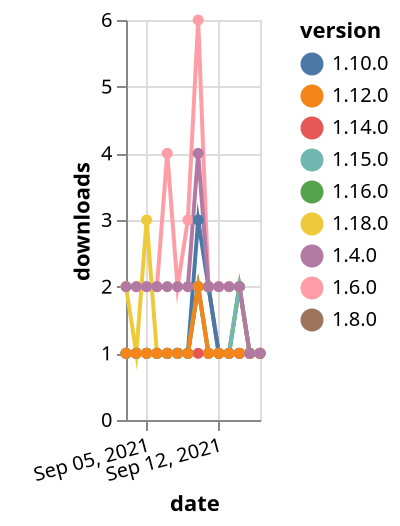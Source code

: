 {"$schema": "https://vega.github.io/schema/vega-lite/v5.json", "description": "A simple bar chart with embedded data.", "data": {"values": [{"date": "2021-09-03", "total": 2487, "delta": 2, "version": "1.6.0"}, {"date": "2021-09-04", "total": 2489, "delta": 2, "version": "1.6.0"}, {"date": "2021-09-05", "total": 2491, "delta": 2, "version": "1.6.0"}, {"date": "2021-09-06", "total": 2493, "delta": 2, "version": "1.6.0"}, {"date": "2021-09-07", "total": 2497, "delta": 4, "version": "1.6.0"}, {"date": "2021-09-08", "total": 2499, "delta": 2, "version": "1.6.0"}, {"date": "2021-09-09", "total": 2502, "delta": 3, "version": "1.6.0"}, {"date": "2021-09-10", "total": 2508, "delta": 6, "version": "1.6.0"}, {"date": "2021-09-11", "total": 2510, "delta": 2, "version": "1.6.0"}, {"date": "2021-09-12", "total": 2512, "delta": 2, "version": "1.6.0"}, {"date": "2021-09-13", "total": 2514, "delta": 2, "version": "1.6.0"}, {"date": "2021-09-14", "total": 2516, "delta": 2, "version": "1.6.0"}, {"date": "2021-09-15", "total": 2517, "delta": 1, "version": "1.6.0"}, {"date": "2021-09-16", "total": 2518, "delta": 1, "version": "1.6.0"}, {"date": "2021-09-03", "total": 115, "delta": 2, "version": "1.18.0"}, {"date": "2021-09-04", "total": 116, "delta": 1, "version": "1.18.0"}, {"date": "2021-09-05", "total": 119, "delta": 3, "version": "1.18.0"}, {"date": "2021-09-06", "total": 120, "delta": 1, "version": "1.18.0"}, {"date": "2021-09-07", "total": 121, "delta": 1, "version": "1.18.0"}, {"date": "2021-09-08", "total": 122, "delta": 1, "version": "1.18.0"}, {"date": "2021-09-09", "total": 123, "delta": 1, "version": "1.18.0"}, {"date": "2021-09-10", "total": 125, "delta": 2, "version": "1.18.0"}, {"date": "2021-09-11", "total": 126, "delta": 1, "version": "1.18.0"}, {"date": "2021-09-12", "total": 127, "delta": 1, "version": "1.18.0"}, {"date": "2021-09-13", "total": 128, "delta": 1, "version": "1.18.0"}, {"date": "2021-09-14", "total": 130, "delta": 2, "version": "1.18.0"}, {"date": "2021-09-15", "total": 131, "delta": 1, "version": "1.18.0"}, {"date": "2021-09-16", "total": 132, "delta": 1, "version": "1.18.0"}, {"date": "2021-09-03", "total": 233, "delta": 1, "version": "1.8.0"}, {"date": "2021-09-04", "total": 234, "delta": 1, "version": "1.8.0"}, {"date": "2021-09-05", "total": 235, "delta": 1, "version": "1.8.0"}, {"date": "2021-09-06", "total": 236, "delta": 1, "version": "1.8.0"}, {"date": "2021-09-07", "total": 237, "delta": 1, "version": "1.8.0"}, {"date": "2021-09-08", "total": 238, "delta": 1, "version": "1.8.0"}, {"date": "2021-09-09", "total": 239, "delta": 1, "version": "1.8.0"}, {"date": "2021-09-10", "total": 241, "delta": 2, "version": "1.8.0"}, {"date": "2021-09-11", "total": 243, "delta": 2, "version": "1.8.0"}, {"date": "2021-09-12", "total": 244, "delta": 1, "version": "1.8.0"}, {"date": "2021-09-13", "total": 245, "delta": 1, "version": "1.8.0"}, {"date": "2021-09-14", "total": 246, "delta": 1, "version": "1.8.0"}, {"date": "2021-09-15", "total": 247, "delta": 1, "version": "1.8.0"}, {"date": "2021-09-16", "total": 248, "delta": 1, "version": "1.8.0"}, {"date": "2021-09-03", "total": 307, "delta": 1, "version": "1.10.0"}, {"date": "2021-09-04", "total": 308, "delta": 1, "version": "1.10.0"}, {"date": "2021-09-05", "total": 309, "delta": 1, "version": "1.10.0"}, {"date": "2021-09-06", "total": 310, "delta": 1, "version": "1.10.0"}, {"date": "2021-09-07", "total": 311, "delta": 1, "version": "1.10.0"}, {"date": "2021-09-08", "total": 312, "delta": 1, "version": "1.10.0"}, {"date": "2021-09-09", "total": 313, "delta": 1, "version": "1.10.0"}, {"date": "2021-09-10", "total": 316, "delta": 3, "version": "1.10.0"}, {"date": "2021-09-11", "total": 318, "delta": 2, "version": "1.10.0"}, {"date": "2021-09-12", "total": 319, "delta": 1, "version": "1.10.0"}, {"date": "2021-09-13", "total": 320, "delta": 1, "version": "1.10.0"}, {"date": "2021-09-14", "total": 321, "delta": 1, "version": "1.10.0"}, {"date": "2021-09-15", "total": 322, "delta": 1, "version": "1.10.0"}, {"date": "2021-09-16", "total": 323, "delta": 1, "version": "1.10.0"}, {"date": "2021-09-03", "total": 170, "delta": 1, "version": "1.16.0"}, {"date": "2021-09-04", "total": 171, "delta": 1, "version": "1.16.0"}, {"date": "2021-09-05", "total": 172, "delta": 1, "version": "1.16.0"}, {"date": "2021-09-06", "total": 173, "delta": 1, "version": "1.16.0"}, {"date": "2021-09-07", "total": 174, "delta": 1, "version": "1.16.0"}, {"date": "2021-09-08", "total": 175, "delta": 1, "version": "1.16.0"}, {"date": "2021-09-09", "total": 176, "delta": 1, "version": "1.16.0"}, {"date": "2021-09-10", "total": 178, "delta": 2, "version": "1.16.0"}, {"date": "2021-09-11", "total": 179, "delta": 1, "version": "1.16.0"}, {"date": "2021-09-12", "total": 180, "delta": 1, "version": "1.16.0"}, {"date": "2021-09-13", "total": 181, "delta": 1, "version": "1.16.0"}, {"date": "2021-09-14", "total": 183, "delta": 2, "version": "1.16.0"}, {"date": "2021-09-15", "total": 184, "delta": 1, "version": "1.16.0"}, {"date": "2021-09-16", "total": 185, "delta": 1, "version": "1.16.0"}, {"date": "2021-09-03", "total": 164, "delta": 1, "version": "1.14.0"}, {"date": "2021-09-04", "total": 165, "delta": 1, "version": "1.14.0"}, {"date": "2021-09-05", "total": 166, "delta": 1, "version": "1.14.0"}, {"date": "2021-09-06", "total": 167, "delta": 1, "version": "1.14.0"}, {"date": "2021-09-07", "total": 168, "delta": 1, "version": "1.14.0"}, {"date": "2021-09-08", "total": 169, "delta": 1, "version": "1.14.0"}, {"date": "2021-09-09", "total": 170, "delta": 1, "version": "1.14.0"}, {"date": "2021-09-10", "total": 171, "delta": 1, "version": "1.14.0"}, {"date": "2021-09-11", "total": 172, "delta": 1, "version": "1.14.0"}, {"date": "2021-09-12", "total": 173, "delta": 1, "version": "1.14.0"}, {"date": "2021-09-13", "total": 174, "delta": 1, "version": "1.14.0"}, {"date": "2021-09-14", "total": 175, "delta": 1, "version": "1.14.0"}, {"date": "2021-09-15", "total": 176, "delta": 1, "version": "1.14.0"}, {"date": "2021-09-16", "total": 177, "delta": 1, "version": "1.14.0"}, {"date": "2021-09-03", "total": 145, "delta": 1, "version": "1.15.0"}, {"date": "2021-09-04", "total": 146, "delta": 1, "version": "1.15.0"}, {"date": "2021-09-05", "total": 147, "delta": 1, "version": "1.15.0"}, {"date": "2021-09-06", "total": 148, "delta": 1, "version": "1.15.0"}, {"date": "2021-09-07", "total": 149, "delta": 1, "version": "1.15.0"}, {"date": "2021-09-08", "total": 150, "delta": 1, "version": "1.15.0"}, {"date": "2021-09-09", "total": 151, "delta": 1, "version": "1.15.0"}, {"date": "2021-09-10", "total": 153, "delta": 2, "version": "1.15.0"}, {"date": "2021-09-11", "total": 154, "delta": 1, "version": "1.15.0"}, {"date": "2021-09-12", "total": 155, "delta": 1, "version": "1.15.0"}, {"date": "2021-09-13", "total": 156, "delta": 1, "version": "1.15.0"}, {"date": "2021-09-14", "total": 158, "delta": 2, "version": "1.15.0"}, {"date": "2021-09-15", "total": 159, "delta": 1, "version": "1.15.0"}, {"date": "2021-09-16", "total": 160, "delta": 1, "version": "1.15.0"}, {"date": "2021-09-03", "total": 183, "delta": 1, "version": "1.12.0"}, {"date": "2021-09-04", "total": 184, "delta": 1, "version": "1.12.0"}, {"date": "2021-09-05", "total": 185, "delta": 1, "version": "1.12.0"}, {"date": "2021-09-06", "total": 186, "delta": 1, "version": "1.12.0"}, {"date": "2021-09-07", "total": 187, "delta": 1, "version": "1.12.0"}, {"date": "2021-09-08", "total": 188, "delta": 1, "version": "1.12.0"}, {"date": "2021-09-09", "total": 189, "delta": 1, "version": "1.12.0"}, {"date": "2021-09-10", "total": 191, "delta": 2, "version": "1.12.0"}, {"date": "2021-09-11", "total": 192, "delta": 1, "version": "1.12.0"}, {"date": "2021-09-12", "total": 193, "delta": 1, "version": "1.12.0"}, {"date": "2021-09-13", "total": 194, "delta": 1, "version": "1.12.0"}, {"date": "2021-09-14", "total": 195, "delta": 1, "version": "1.12.0"}, {"date": "2021-09-15", "total": 196, "delta": 1, "version": "1.12.0"}, {"date": "2021-09-16", "total": 197, "delta": 1, "version": "1.12.0"}, {"date": "2021-09-03", "total": 2302, "delta": 2, "version": "1.4.0"}, {"date": "2021-09-04", "total": 2304, "delta": 2, "version": "1.4.0"}, {"date": "2021-09-05", "total": 2306, "delta": 2, "version": "1.4.0"}, {"date": "2021-09-06", "total": 2308, "delta": 2, "version": "1.4.0"}, {"date": "2021-09-07", "total": 2310, "delta": 2, "version": "1.4.0"}, {"date": "2021-09-08", "total": 2312, "delta": 2, "version": "1.4.0"}, {"date": "2021-09-09", "total": 2314, "delta": 2, "version": "1.4.0"}, {"date": "2021-09-10", "total": 2318, "delta": 4, "version": "1.4.0"}, {"date": "2021-09-11", "total": 2320, "delta": 2, "version": "1.4.0"}, {"date": "2021-09-12", "total": 2322, "delta": 2, "version": "1.4.0"}, {"date": "2021-09-13", "total": 2324, "delta": 2, "version": "1.4.0"}, {"date": "2021-09-14", "total": 2326, "delta": 2, "version": "1.4.0"}, {"date": "2021-09-15", "total": 2327, "delta": 1, "version": "1.4.0"}, {"date": "2021-09-16", "total": 2328, "delta": 1, "version": "1.4.0"}]}, "width": "container", "mark": {"type": "line", "point": {"filled": true}}, "encoding": {"x": {"field": "date", "type": "temporal", "timeUnit": "yearmonthdate", "title": "date", "axis": {"labelAngle": -15}}, "y": {"field": "delta", "type": "quantitative", "title": "downloads"}, "color": {"field": "version", "type": "nominal"}, "tooltip": {"field": "delta"}}}